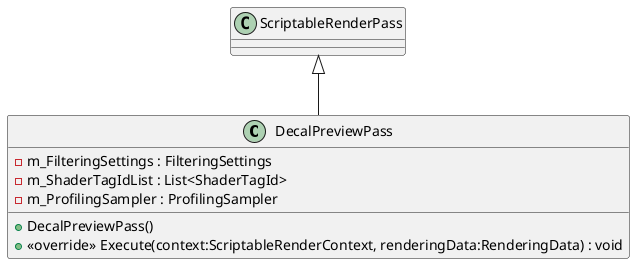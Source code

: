 @startuml
class DecalPreviewPass {
    - m_FilteringSettings : FilteringSettings
    - m_ShaderTagIdList : List<ShaderTagId>
    - m_ProfilingSampler : ProfilingSampler
    + DecalPreviewPass()
    + <<override>> Execute(context:ScriptableRenderContext, renderingData:RenderingData) : void
}
ScriptableRenderPass <|-- DecalPreviewPass
@enduml
